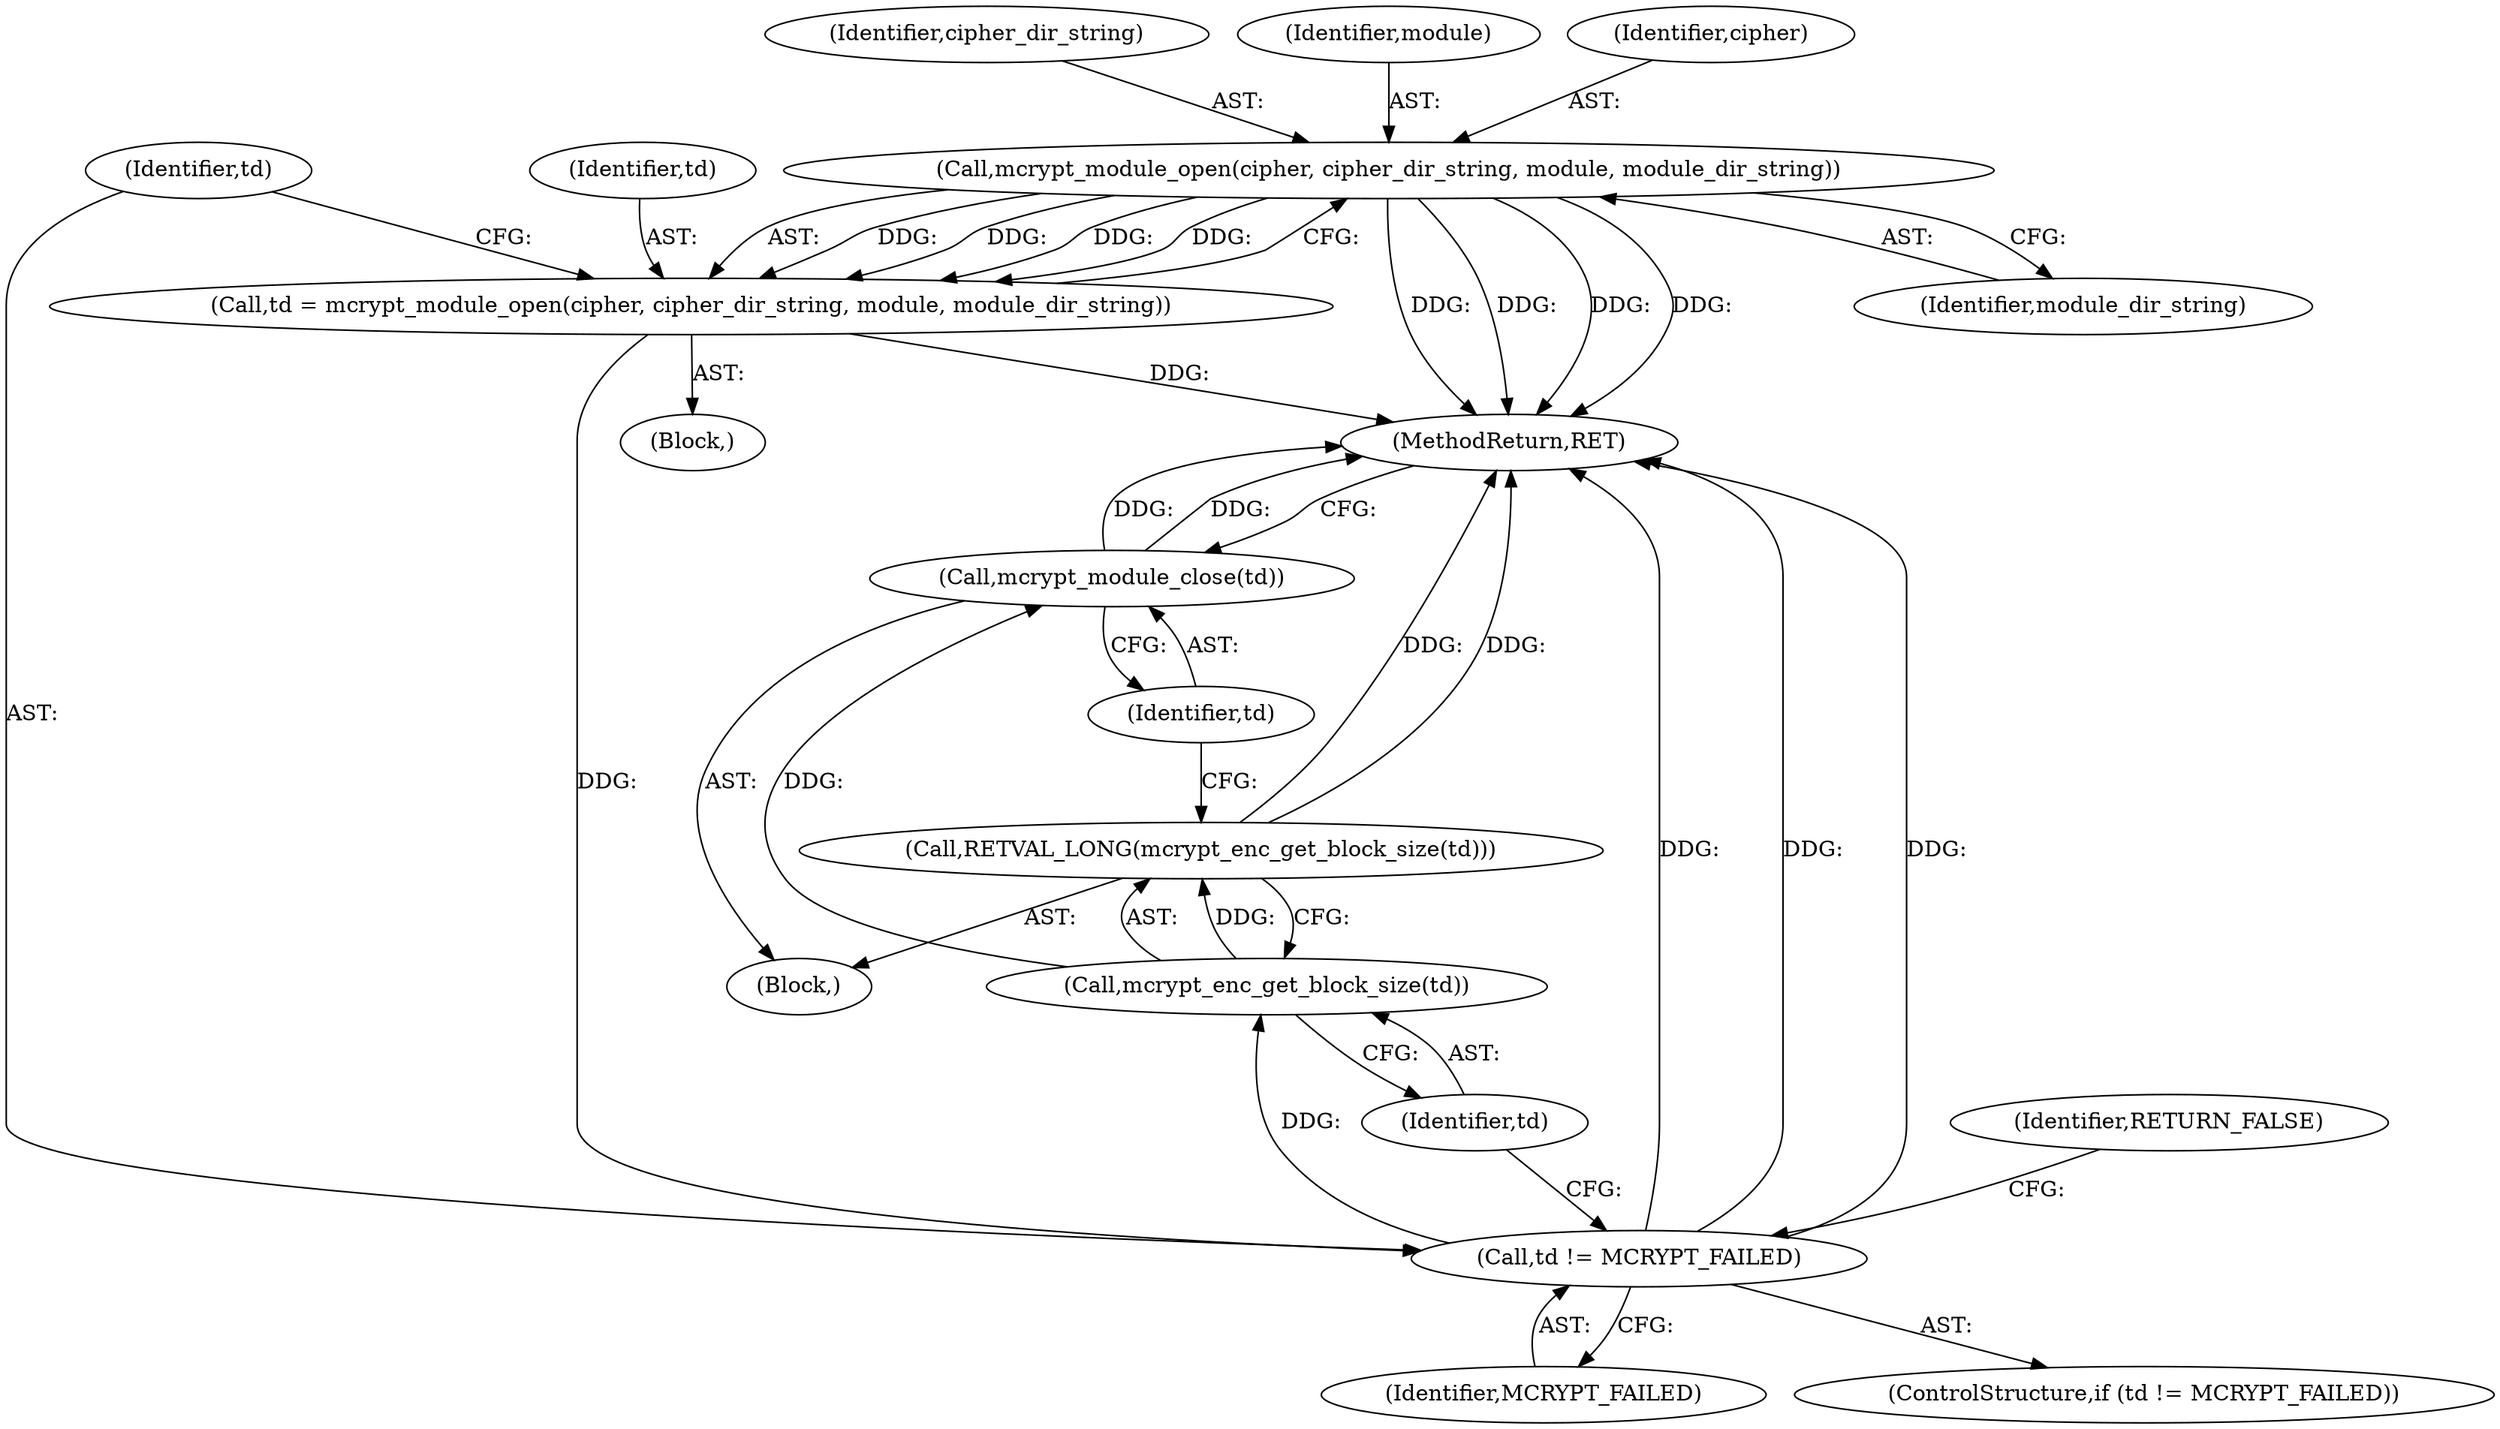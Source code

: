 digraph "0_php-src_6c5211a0cef0cc2854eaa387e0eb036e012904d0?w=1_14@API" {
"1000114" [label="(Call,mcrypt_module_open(cipher, cipher_dir_string, module, module_dir_string))"];
"1000112" [label="(Call,td = mcrypt_module_open(cipher, cipher_dir_string, module, module_dir_string))"];
"1000120" [label="(Call,td != MCRYPT_FAILED)"];
"1000125" [label="(Call,mcrypt_enc_get_block_size(td))"];
"1000124" [label="(Call,RETVAL_LONG(mcrypt_enc_get_block_size(td)))"];
"1000127" [label="(Call,mcrypt_module_close(td))"];
"1000102" [label="(Block,)"];
"1000113" [label="(Identifier,td)"];
"1000116" [label="(Identifier,cipher_dir_string)"];
"1000132" [label="(MethodReturn,RET)"];
"1000125" [label="(Call,mcrypt_enc_get_block_size(td))"];
"1000117" [label="(Identifier,module)"];
"1000115" [label="(Identifier,cipher)"];
"1000124" [label="(Call,RETVAL_LONG(mcrypt_enc_get_block_size(td)))"];
"1000122" [label="(Identifier,MCRYPT_FAILED)"];
"1000119" [label="(ControlStructure,if (td != MCRYPT_FAILED))"];
"1000114" [label="(Call,mcrypt_module_open(cipher, cipher_dir_string, module, module_dir_string))"];
"1000123" [label="(Block,)"];
"1000121" [label="(Identifier,td)"];
"1000112" [label="(Call,td = mcrypt_module_open(cipher, cipher_dir_string, module, module_dir_string))"];
"1000120" [label="(Call,td != MCRYPT_FAILED)"];
"1000128" [label="(Identifier,td)"];
"1000131" [label="(Identifier,RETURN_FALSE)"];
"1000127" [label="(Call,mcrypt_module_close(td))"];
"1000118" [label="(Identifier,module_dir_string)"];
"1000126" [label="(Identifier,td)"];
"1000114" -> "1000112"  [label="AST: "];
"1000114" -> "1000118"  [label="CFG: "];
"1000115" -> "1000114"  [label="AST: "];
"1000116" -> "1000114"  [label="AST: "];
"1000117" -> "1000114"  [label="AST: "];
"1000118" -> "1000114"  [label="AST: "];
"1000112" -> "1000114"  [label="CFG: "];
"1000114" -> "1000132"  [label="DDG: "];
"1000114" -> "1000132"  [label="DDG: "];
"1000114" -> "1000132"  [label="DDG: "];
"1000114" -> "1000132"  [label="DDG: "];
"1000114" -> "1000112"  [label="DDG: "];
"1000114" -> "1000112"  [label="DDG: "];
"1000114" -> "1000112"  [label="DDG: "];
"1000114" -> "1000112"  [label="DDG: "];
"1000112" -> "1000102"  [label="AST: "];
"1000113" -> "1000112"  [label="AST: "];
"1000121" -> "1000112"  [label="CFG: "];
"1000112" -> "1000132"  [label="DDG: "];
"1000112" -> "1000120"  [label="DDG: "];
"1000120" -> "1000119"  [label="AST: "];
"1000120" -> "1000122"  [label="CFG: "];
"1000121" -> "1000120"  [label="AST: "];
"1000122" -> "1000120"  [label="AST: "];
"1000126" -> "1000120"  [label="CFG: "];
"1000131" -> "1000120"  [label="CFG: "];
"1000120" -> "1000132"  [label="DDG: "];
"1000120" -> "1000132"  [label="DDG: "];
"1000120" -> "1000132"  [label="DDG: "];
"1000120" -> "1000125"  [label="DDG: "];
"1000125" -> "1000124"  [label="AST: "];
"1000125" -> "1000126"  [label="CFG: "];
"1000126" -> "1000125"  [label="AST: "];
"1000124" -> "1000125"  [label="CFG: "];
"1000125" -> "1000124"  [label="DDG: "];
"1000125" -> "1000127"  [label="DDG: "];
"1000124" -> "1000123"  [label="AST: "];
"1000128" -> "1000124"  [label="CFG: "];
"1000124" -> "1000132"  [label="DDG: "];
"1000124" -> "1000132"  [label="DDG: "];
"1000127" -> "1000123"  [label="AST: "];
"1000127" -> "1000128"  [label="CFG: "];
"1000128" -> "1000127"  [label="AST: "];
"1000132" -> "1000127"  [label="CFG: "];
"1000127" -> "1000132"  [label="DDG: "];
"1000127" -> "1000132"  [label="DDG: "];
}
